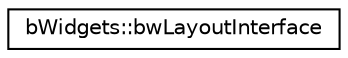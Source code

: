 digraph "Graphical Class Hierarchy"
{
 // LATEX_PDF_SIZE
  edge [fontname="Helvetica",fontsize="10",labelfontname="Helvetica",labelfontsize="10"];
  node [fontname="Helvetica",fontsize="10",shape=record];
  rankdir="LR";
  Node0 [label="bWidgets::bwLayoutInterface",height=0.2,width=0.4,color="black", fillcolor="white", style="filled",URL="$classbWidgets_1_1bwLayoutInterface.html",tooltip=" "];
}
